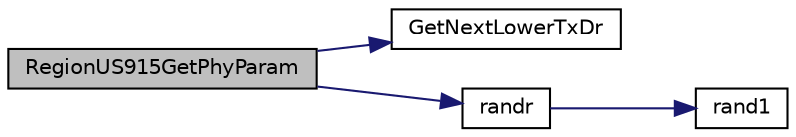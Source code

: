 digraph "RegionUS915GetPhyParam"
{
  edge [fontname="Helvetica",fontsize="10",labelfontname="Helvetica",labelfontsize="10"];
  node [fontname="Helvetica",fontsize="10",shape=record];
  rankdir="LR";
  Node32 [label="RegionUS915GetPhyParam",height=0.2,width=0.4,color="black", fillcolor="grey75", style="filled", fontcolor="black"];
  Node32 -> Node33 [color="midnightblue",fontsize="10",style="solid",fontname="Helvetica"];
  Node33 [label="GetNextLowerTxDr",height=0.2,width=0.4,color="black", fillcolor="white", style="filled",URL="$_region_u_s915_8c.html#ae06574681e2f7c3f3e604878c81743aa"];
  Node32 -> Node34 [color="midnightblue",fontsize="10",style="solid",fontname="Helvetica"];
  Node34 [label="randr",height=0.2,width=0.4,color="black", fillcolor="white", style="filled",URL="$utilities_8c.html#af5d8ad6dae489ac64821e7d4f004595d",tooltip="Computes a random number between min and max "];
  Node34 -> Node35 [color="midnightblue",fontsize="10",style="solid",fontname="Helvetica"];
  Node35 [label="rand1",height=0.2,width=0.4,color="black", fillcolor="white", style="filled",URL="$utilities_8c.html#a682de7091382ea1fcb2919b0f1cf6cdc"];
}
